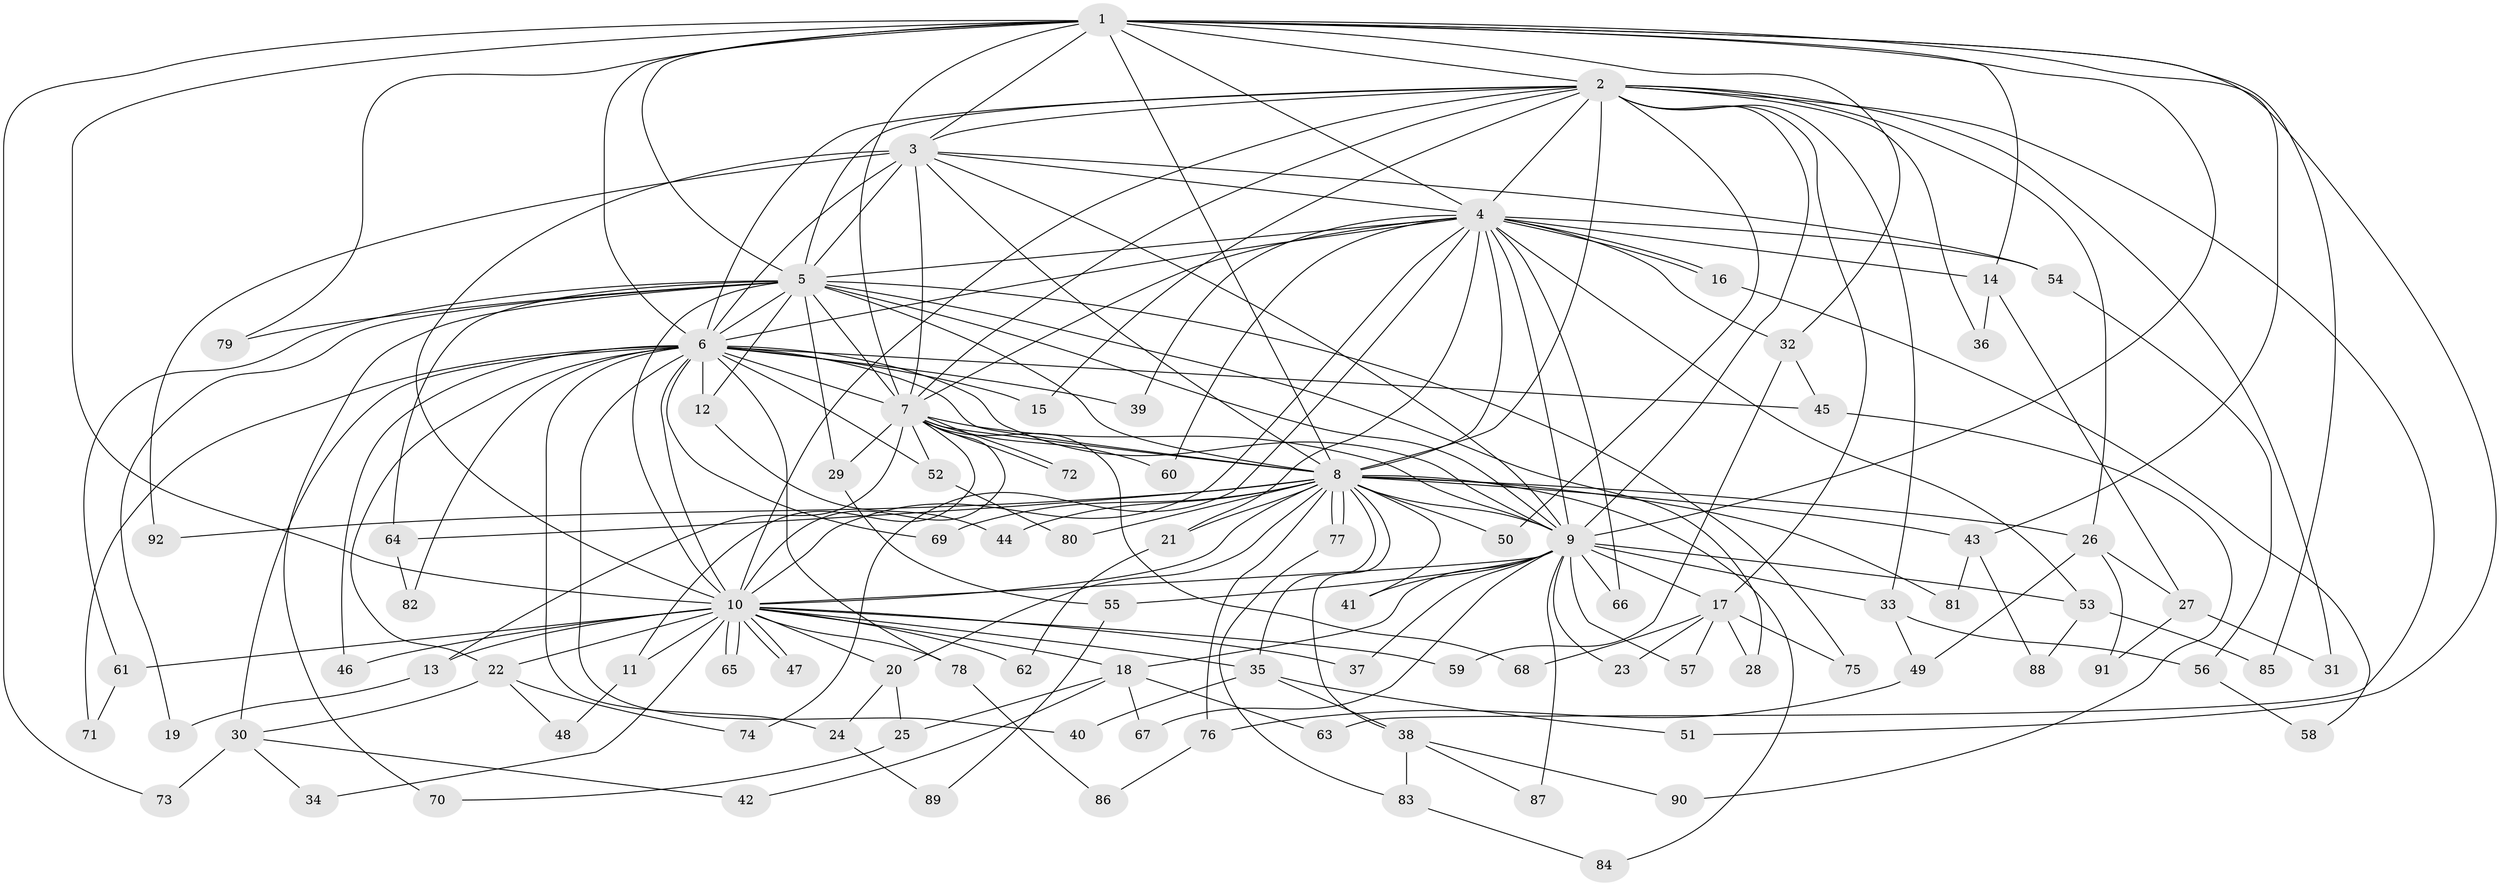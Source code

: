 // Generated by graph-tools (version 1.1) at 2025/13/03/09/25 04:13:57]
// undirected, 92 vertices, 209 edges
graph export_dot {
graph [start="1"]
  node [color=gray90,style=filled];
  1;
  2;
  3;
  4;
  5;
  6;
  7;
  8;
  9;
  10;
  11;
  12;
  13;
  14;
  15;
  16;
  17;
  18;
  19;
  20;
  21;
  22;
  23;
  24;
  25;
  26;
  27;
  28;
  29;
  30;
  31;
  32;
  33;
  34;
  35;
  36;
  37;
  38;
  39;
  40;
  41;
  42;
  43;
  44;
  45;
  46;
  47;
  48;
  49;
  50;
  51;
  52;
  53;
  54;
  55;
  56;
  57;
  58;
  59;
  60;
  61;
  62;
  63;
  64;
  65;
  66;
  67;
  68;
  69;
  70;
  71;
  72;
  73;
  74;
  75;
  76;
  77;
  78;
  79;
  80;
  81;
  82;
  83;
  84;
  85;
  86;
  87;
  88;
  89;
  90;
  91;
  92;
  1 -- 2;
  1 -- 3;
  1 -- 4;
  1 -- 5;
  1 -- 6;
  1 -- 7;
  1 -- 8;
  1 -- 9;
  1 -- 10;
  1 -- 14;
  1 -- 32;
  1 -- 43;
  1 -- 51;
  1 -- 73;
  1 -- 79;
  1 -- 85;
  2 -- 3;
  2 -- 4;
  2 -- 5;
  2 -- 6;
  2 -- 7;
  2 -- 8;
  2 -- 9;
  2 -- 10;
  2 -- 15;
  2 -- 17;
  2 -- 26;
  2 -- 31;
  2 -- 33;
  2 -- 36;
  2 -- 50;
  2 -- 63;
  3 -- 4;
  3 -- 5;
  3 -- 6;
  3 -- 7;
  3 -- 8;
  3 -- 9;
  3 -- 10;
  3 -- 54;
  3 -- 92;
  4 -- 5;
  4 -- 6;
  4 -- 7;
  4 -- 8;
  4 -- 9;
  4 -- 10;
  4 -- 14;
  4 -- 16;
  4 -- 16;
  4 -- 21;
  4 -- 32;
  4 -- 39;
  4 -- 53;
  4 -- 54;
  4 -- 60;
  4 -- 66;
  4 -- 74;
  5 -- 6;
  5 -- 7;
  5 -- 8;
  5 -- 9;
  5 -- 10;
  5 -- 12;
  5 -- 19;
  5 -- 28;
  5 -- 29;
  5 -- 61;
  5 -- 64;
  5 -- 70;
  5 -- 75;
  5 -- 79;
  6 -- 7;
  6 -- 8;
  6 -- 9;
  6 -- 10;
  6 -- 12;
  6 -- 15;
  6 -- 22;
  6 -- 24;
  6 -- 30;
  6 -- 39;
  6 -- 40;
  6 -- 45;
  6 -- 46;
  6 -- 52;
  6 -- 69;
  6 -- 71;
  6 -- 78;
  6 -- 82;
  7 -- 8;
  7 -- 9;
  7 -- 10;
  7 -- 11;
  7 -- 13;
  7 -- 29;
  7 -- 52;
  7 -- 60;
  7 -- 68;
  7 -- 72;
  7 -- 72;
  8 -- 9;
  8 -- 10;
  8 -- 20;
  8 -- 21;
  8 -- 26;
  8 -- 35;
  8 -- 38;
  8 -- 41;
  8 -- 43;
  8 -- 44;
  8 -- 50;
  8 -- 64;
  8 -- 69;
  8 -- 76;
  8 -- 77;
  8 -- 77;
  8 -- 80;
  8 -- 81;
  8 -- 84;
  8 -- 92;
  9 -- 10;
  9 -- 17;
  9 -- 18;
  9 -- 23;
  9 -- 33;
  9 -- 37;
  9 -- 41;
  9 -- 53;
  9 -- 55;
  9 -- 57;
  9 -- 66;
  9 -- 67;
  9 -- 87;
  10 -- 11;
  10 -- 13;
  10 -- 18;
  10 -- 20;
  10 -- 22;
  10 -- 34;
  10 -- 35;
  10 -- 37;
  10 -- 46;
  10 -- 47;
  10 -- 47;
  10 -- 59;
  10 -- 61;
  10 -- 62;
  10 -- 65;
  10 -- 65;
  10 -- 78;
  11 -- 48;
  12 -- 44;
  13 -- 19;
  14 -- 27;
  14 -- 36;
  16 -- 58;
  17 -- 23;
  17 -- 28;
  17 -- 57;
  17 -- 68;
  17 -- 75;
  18 -- 25;
  18 -- 42;
  18 -- 63;
  18 -- 67;
  20 -- 24;
  20 -- 25;
  21 -- 62;
  22 -- 30;
  22 -- 48;
  22 -- 74;
  24 -- 89;
  25 -- 70;
  26 -- 27;
  26 -- 49;
  26 -- 91;
  27 -- 31;
  27 -- 91;
  29 -- 55;
  30 -- 34;
  30 -- 42;
  30 -- 73;
  32 -- 45;
  32 -- 59;
  33 -- 49;
  33 -- 56;
  35 -- 38;
  35 -- 40;
  35 -- 51;
  38 -- 83;
  38 -- 87;
  38 -- 90;
  43 -- 81;
  43 -- 88;
  45 -- 90;
  49 -- 76;
  52 -- 80;
  53 -- 85;
  53 -- 88;
  54 -- 56;
  55 -- 89;
  56 -- 58;
  61 -- 71;
  64 -- 82;
  76 -- 86;
  77 -- 83;
  78 -- 86;
  83 -- 84;
}
